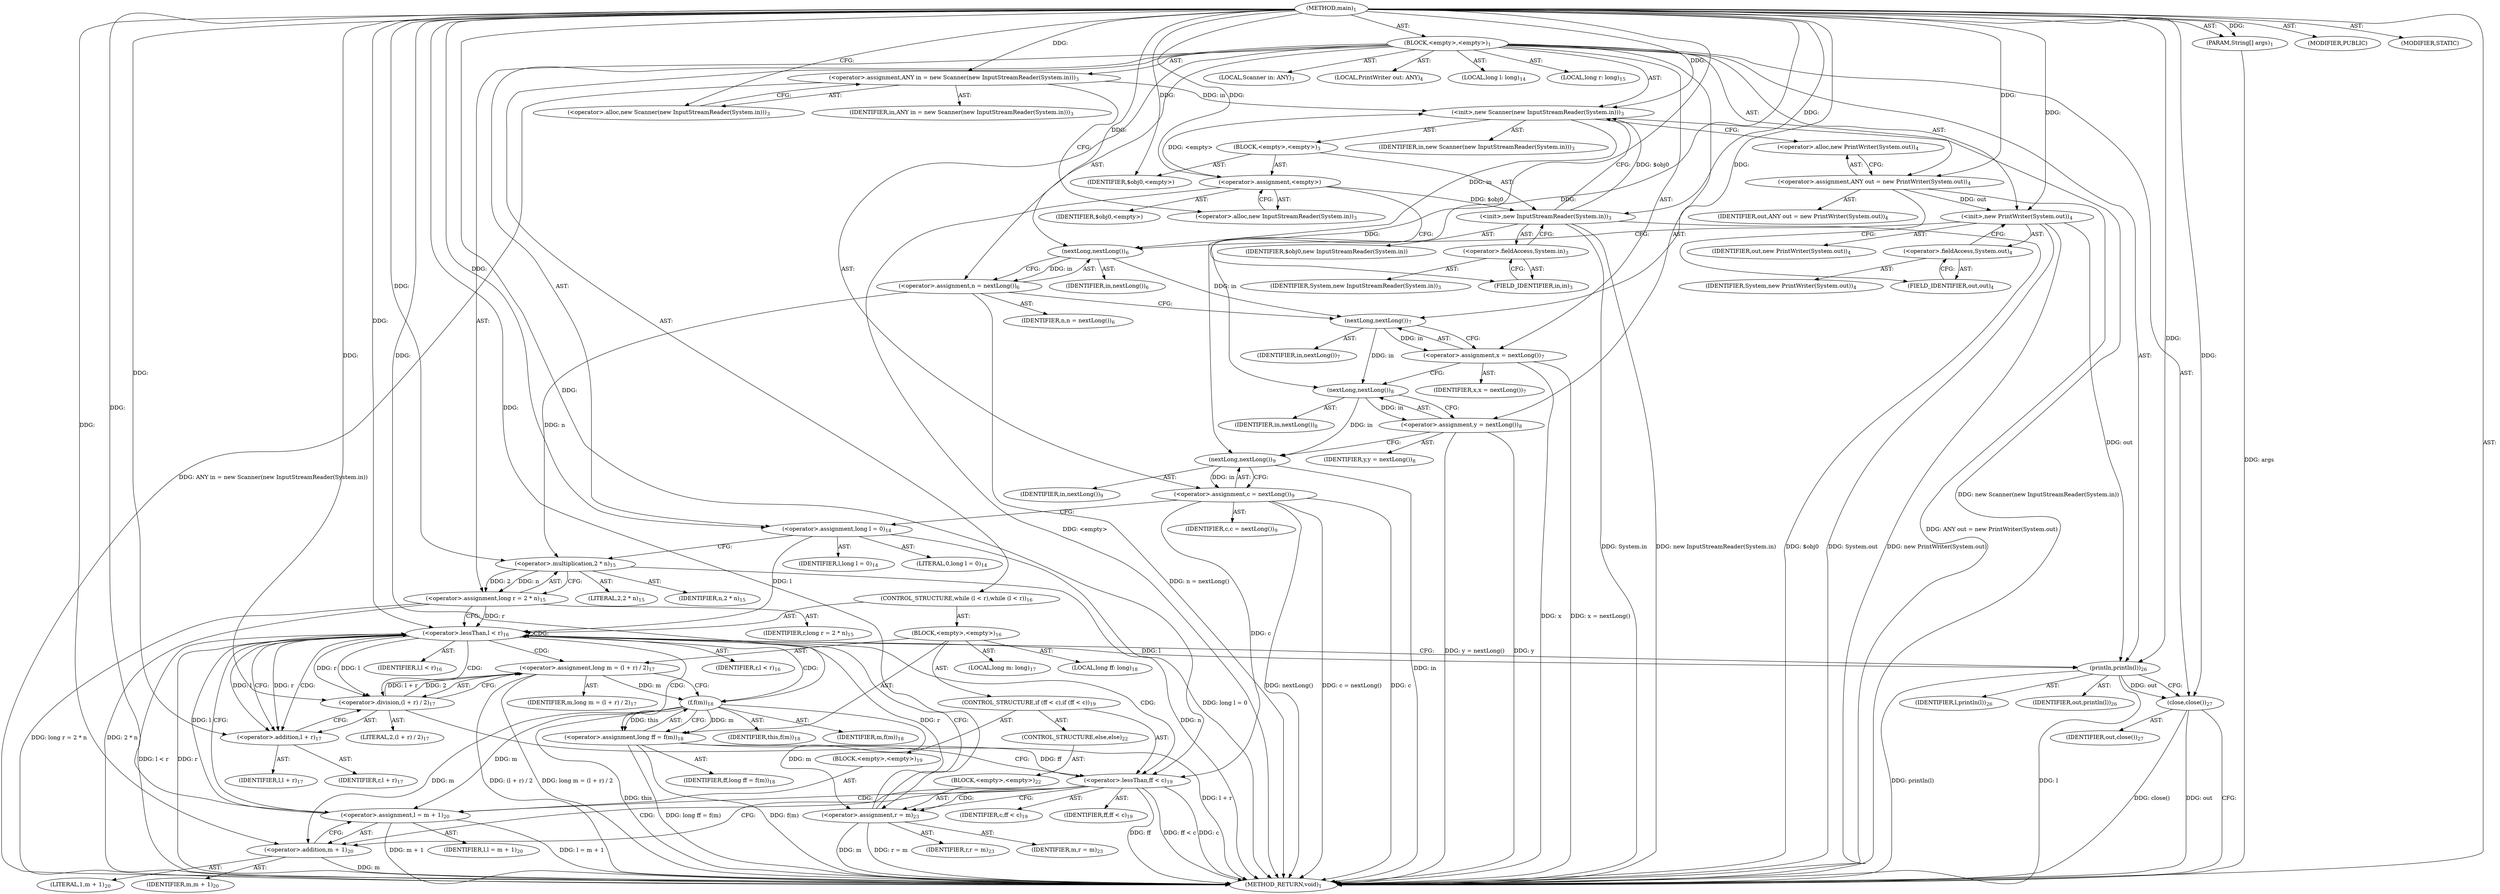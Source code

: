 digraph "main" {  
"21" [label = <(METHOD,main)<SUB>1</SUB>> ]
"22" [label = <(PARAM,String[] args)<SUB>1</SUB>> ]
"23" [label = <(BLOCK,&lt;empty&gt;,&lt;empty&gt;)<SUB>1</SUB>> ]
"4" [label = <(LOCAL,Scanner in: ANY)<SUB>3</SUB>> ]
"24" [label = <(&lt;operator&gt;.assignment,ANY in = new Scanner(new InputStreamReader(System.in)))<SUB>3</SUB>> ]
"25" [label = <(IDENTIFIER,in,ANY in = new Scanner(new InputStreamReader(System.in)))<SUB>3</SUB>> ]
"26" [label = <(&lt;operator&gt;.alloc,new Scanner(new InputStreamReader(System.in)))<SUB>3</SUB>> ]
"27" [label = <(&lt;init&gt;,new Scanner(new InputStreamReader(System.in)))<SUB>3</SUB>> ]
"3" [label = <(IDENTIFIER,in,new Scanner(new InputStreamReader(System.in)))<SUB>3</SUB>> ]
"28" [label = <(BLOCK,&lt;empty&gt;,&lt;empty&gt;)<SUB>3</SUB>> ]
"29" [label = <(&lt;operator&gt;.assignment,&lt;empty&gt;)> ]
"30" [label = <(IDENTIFIER,$obj0,&lt;empty&gt;)> ]
"31" [label = <(&lt;operator&gt;.alloc,new InputStreamReader(System.in))<SUB>3</SUB>> ]
"32" [label = <(&lt;init&gt;,new InputStreamReader(System.in))<SUB>3</SUB>> ]
"33" [label = <(IDENTIFIER,$obj0,new InputStreamReader(System.in))> ]
"34" [label = <(&lt;operator&gt;.fieldAccess,System.in)<SUB>3</SUB>> ]
"35" [label = <(IDENTIFIER,System,new InputStreamReader(System.in))<SUB>3</SUB>> ]
"36" [label = <(FIELD_IDENTIFIER,in,in)<SUB>3</SUB>> ]
"37" [label = <(IDENTIFIER,$obj0,&lt;empty&gt;)> ]
"6" [label = <(LOCAL,PrintWriter out: ANY)<SUB>4</SUB>> ]
"38" [label = <(&lt;operator&gt;.assignment,ANY out = new PrintWriter(System.out))<SUB>4</SUB>> ]
"39" [label = <(IDENTIFIER,out,ANY out = new PrintWriter(System.out))<SUB>4</SUB>> ]
"40" [label = <(&lt;operator&gt;.alloc,new PrintWriter(System.out))<SUB>4</SUB>> ]
"41" [label = <(&lt;init&gt;,new PrintWriter(System.out))<SUB>4</SUB>> ]
"5" [label = <(IDENTIFIER,out,new PrintWriter(System.out))<SUB>4</SUB>> ]
"42" [label = <(&lt;operator&gt;.fieldAccess,System.out)<SUB>4</SUB>> ]
"43" [label = <(IDENTIFIER,System,new PrintWriter(System.out))<SUB>4</SUB>> ]
"44" [label = <(FIELD_IDENTIFIER,out,out)<SUB>4</SUB>> ]
"45" [label = <(&lt;operator&gt;.assignment,n = nextLong())<SUB>6</SUB>> ]
"46" [label = <(IDENTIFIER,n,n = nextLong())<SUB>6</SUB>> ]
"47" [label = <(nextLong,nextLong())<SUB>6</SUB>> ]
"48" [label = <(IDENTIFIER,in,nextLong())<SUB>6</SUB>> ]
"49" [label = <(&lt;operator&gt;.assignment,x = nextLong())<SUB>7</SUB>> ]
"50" [label = <(IDENTIFIER,x,x = nextLong())<SUB>7</SUB>> ]
"51" [label = <(nextLong,nextLong())<SUB>7</SUB>> ]
"52" [label = <(IDENTIFIER,in,nextLong())<SUB>7</SUB>> ]
"53" [label = <(&lt;operator&gt;.assignment,y = nextLong())<SUB>8</SUB>> ]
"54" [label = <(IDENTIFIER,y,y = nextLong())<SUB>8</SUB>> ]
"55" [label = <(nextLong,nextLong())<SUB>8</SUB>> ]
"56" [label = <(IDENTIFIER,in,nextLong())<SUB>8</SUB>> ]
"57" [label = <(&lt;operator&gt;.assignment,c = nextLong())<SUB>9</SUB>> ]
"58" [label = <(IDENTIFIER,c,c = nextLong())<SUB>9</SUB>> ]
"59" [label = <(nextLong,nextLong())<SUB>9</SUB>> ]
"60" [label = <(IDENTIFIER,in,nextLong())<SUB>9</SUB>> ]
"61" [label = <(LOCAL,long l: long)<SUB>14</SUB>> ]
"62" [label = <(&lt;operator&gt;.assignment,long l = 0)<SUB>14</SUB>> ]
"63" [label = <(IDENTIFIER,l,long l = 0)<SUB>14</SUB>> ]
"64" [label = <(LITERAL,0,long l = 0)<SUB>14</SUB>> ]
"65" [label = <(LOCAL,long r: long)<SUB>15</SUB>> ]
"66" [label = <(&lt;operator&gt;.assignment,long r = 2 * n)<SUB>15</SUB>> ]
"67" [label = <(IDENTIFIER,r,long r = 2 * n)<SUB>15</SUB>> ]
"68" [label = <(&lt;operator&gt;.multiplication,2 * n)<SUB>15</SUB>> ]
"69" [label = <(LITERAL,2,2 * n)<SUB>15</SUB>> ]
"70" [label = <(IDENTIFIER,n,2 * n)<SUB>15</SUB>> ]
"71" [label = <(CONTROL_STRUCTURE,while (l &lt; r),while (l &lt; r))<SUB>16</SUB>> ]
"72" [label = <(&lt;operator&gt;.lessThan,l &lt; r)<SUB>16</SUB>> ]
"73" [label = <(IDENTIFIER,l,l &lt; r)<SUB>16</SUB>> ]
"74" [label = <(IDENTIFIER,r,l &lt; r)<SUB>16</SUB>> ]
"75" [label = <(BLOCK,&lt;empty&gt;,&lt;empty&gt;)<SUB>16</SUB>> ]
"76" [label = <(LOCAL,long m: long)<SUB>17</SUB>> ]
"77" [label = <(&lt;operator&gt;.assignment,long m = (l + r) / 2)<SUB>17</SUB>> ]
"78" [label = <(IDENTIFIER,m,long m = (l + r) / 2)<SUB>17</SUB>> ]
"79" [label = <(&lt;operator&gt;.division,(l + r) / 2)<SUB>17</SUB>> ]
"80" [label = <(&lt;operator&gt;.addition,l + r)<SUB>17</SUB>> ]
"81" [label = <(IDENTIFIER,l,l + r)<SUB>17</SUB>> ]
"82" [label = <(IDENTIFIER,r,l + r)<SUB>17</SUB>> ]
"83" [label = <(LITERAL,2,(l + r) / 2)<SUB>17</SUB>> ]
"84" [label = <(LOCAL,long ff: long)<SUB>18</SUB>> ]
"85" [label = <(&lt;operator&gt;.assignment,long ff = f(m))<SUB>18</SUB>> ]
"86" [label = <(IDENTIFIER,ff,long ff = f(m))<SUB>18</SUB>> ]
"87" [label = <(f,f(m))<SUB>18</SUB>> ]
"88" [label = <(IDENTIFIER,this,f(m))<SUB>18</SUB>> ]
"89" [label = <(IDENTIFIER,m,f(m))<SUB>18</SUB>> ]
"90" [label = <(CONTROL_STRUCTURE,if (ff &lt; c),if (ff &lt; c))<SUB>19</SUB>> ]
"91" [label = <(&lt;operator&gt;.lessThan,ff &lt; c)<SUB>19</SUB>> ]
"92" [label = <(IDENTIFIER,ff,ff &lt; c)<SUB>19</SUB>> ]
"93" [label = <(IDENTIFIER,c,ff &lt; c)<SUB>19</SUB>> ]
"94" [label = <(BLOCK,&lt;empty&gt;,&lt;empty&gt;)<SUB>19</SUB>> ]
"95" [label = <(&lt;operator&gt;.assignment,l = m + 1)<SUB>20</SUB>> ]
"96" [label = <(IDENTIFIER,l,l = m + 1)<SUB>20</SUB>> ]
"97" [label = <(&lt;operator&gt;.addition,m + 1)<SUB>20</SUB>> ]
"98" [label = <(IDENTIFIER,m,m + 1)<SUB>20</SUB>> ]
"99" [label = <(LITERAL,1,m + 1)<SUB>20</SUB>> ]
"100" [label = <(CONTROL_STRUCTURE,else,else)<SUB>22</SUB>> ]
"101" [label = <(BLOCK,&lt;empty&gt;,&lt;empty&gt;)<SUB>22</SUB>> ]
"102" [label = <(&lt;operator&gt;.assignment,r = m)<SUB>23</SUB>> ]
"103" [label = <(IDENTIFIER,r,r = m)<SUB>23</SUB>> ]
"104" [label = <(IDENTIFIER,m,r = m)<SUB>23</SUB>> ]
"105" [label = <(println,println(l))<SUB>26</SUB>> ]
"106" [label = <(IDENTIFIER,out,println(l))<SUB>26</SUB>> ]
"107" [label = <(IDENTIFIER,l,println(l))<SUB>26</SUB>> ]
"108" [label = <(close,close())<SUB>27</SUB>> ]
"109" [label = <(IDENTIFIER,out,close())<SUB>27</SUB>> ]
"110" [label = <(MODIFIER,PUBLIC)> ]
"111" [label = <(MODIFIER,STATIC)> ]
"112" [label = <(METHOD_RETURN,void)<SUB>1</SUB>> ]
  "21" -> "22"  [ label = "AST: "] 
  "21" -> "23"  [ label = "AST: "] 
  "21" -> "110"  [ label = "AST: "] 
  "21" -> "111"  [ label = "AST: "] 
  "21" -> "112"  [ label = "AST: "] 
  "23" -> "4"  [ label = "AST: "] 
  "23" -> "24"  [ label = "AST: "] 
  "23" -> "27"  [ label = "AST: "] 
  "23" -> "6"  [ label = "AST: "] 
  "23" -> "38"  [ label = "AST: "] 
  "23" -> "41"  [ label = "AST: "] 
  "23" -> "45"  [ label = "AST: "] 
  "23" -> "49"  [ label = "AST: "] 
  "23" -> "53"  [ label = "AST: "] 
  "23" -> "57"  [ label = "AST: "] 
  "23" -> "61"  [ label = "AST: "] 
  "23" -> "62"  [ label = "AST: "] 
  "23" -> "65"  [ label = "AST: "] 
  "23" -> "66"  [ label = "AST: "] 
  "23" -> "71"  [ label = "AST: "] 
  "23" -> "105"  [ label = "AST: "] 
  "23" -> "108"  [ label = "AST: "] 
  "24" -> "25"  [ label = "AST: "] 
  "24" -> "26"  [ label = "AST: "] 
  "27" -> "3"  [ label = "AST: "] 
  "27" -> "28"  [ label = "AST: "] 
  "28" -> "29"  [ label = "AST: "] 
  "28" -> "32"  [ label = "AST: "] 
  "28" -> "37"  [ label = "AST: "] 
  "29" -> "30"  [ label = "AST: "] 
  "29" -> "31"  [ label = "AST: "] 
  "32" -> "33"  [ label = "AST: "] 
  "32" -> "34"  [ label = "AST: "] 
  "34" -> "35"  [ label = "AST: "] 
  "34" -> "36"  [ label = "AST: "] 
  "38" -> "39"  [ label = "AST: "] 
  "38" -> "40"  [ label = "AST: "] 
  "41" -> "5"  [ label = "AST: "] 
  "41" -> "42"  [ label = "AST: "] 
  "42" -> "43"  [ label = "AST: "] 
  "42" -> "44"  [ label = "AST: "] 
  "45" -> "46"  [ label = "AST: "] 
  "45" -> "47"  [ label = "AST: "] 
  "47" -> "48"  [ label = "AST: "] 
  "49" -> "50"  [ label = "AST: "] 
  "49" -> "51"  [ label = "AST: "] 
  "51" -> "52"  [ label = "AST: "] 
  "53" -> "54"  [ label = "AST: "] 
  "53" -> "55"  [ label = "AST: "] 
  "55" -> "56"  [ label = "AST: "] 
  "57" -> "58"  [ label = "AST: "] 
  "57" -> "59"  [ label = "AST: "] 
  "59" -> "60"  [ label = "AST: "] 
  "62" -> "63"  [ label = "AST: "] 
  "62" -> "64"  [ label = "AST: "] 
  "66" -> "67"  [ label = "AST: "] 
  "66" -> "68"  [ label = "AST: "] 
  "68" -> "69"  [ label = "AST: "] 
  "68" -> "70"  [ label = "AST: "] 
  "71" -> "72"  [ label = "AST: "] 
  "71" -> "75"  [ label = "AST: "] 
  "72" -> "73"  [ label = "AST: "] 
  "72" -> "74"  [ label = "AST: "] 
  "75" -> "76"  [ label = "AST: "] 
  "75" -> "77"  [ label = "AST: "] 
  "75" -> "84"  [ label = "AST: "] 
  "75" -> "85"  [ label = "AST: "] 
  "75" -> "90"  [ label = "AST: "] 
  "77" -> "78"  [ label = "AST: "] 
  "77" -> "79"  [ label = "AST: "] 
  "79" -> "80"  [ label = "AST: "] 
  "79" -> "83"  [ label = "AST: "] 
  "80" -> "81"  [ label = "AST: "] 
  "80" -> "82"  [ label = "AST: "] 
  "85" -> "86"  [ label = "AST: "] 
  "85" -> "87"  [ label = "AST: "] 
  "87" -> "88"  [ label = "AST: "] 
  "87" -> "89"  [ label = "AST: "] 
  "90" -> "91"  [ label = "AST: "] 
  "90" -> "94"  [ label = "AST: "] 
  "90" -> "100"  [ label = "AST: "] 
  "91" -> "92"  [ label = "AST: "] 
  "91" -> "93"  [ label = "AST: "] 
  "94" -> "95"  [ label = "AST: "] 
  "95" -> "96"  [ label = "AST: "] 
  "95" -> "97"  [ label = "AST: "] 
  "97" -> "98"  [ label = "AST: "] 
  "97" -> "99"  [ label = "AST: "] 
  "100" -> "101"  [ label = "AST: "] 
  "101" -> "102"  [ label = "AST: "] 
  "102" -> "103"  [ label = "AST: "] 
  "102" -> "104"  [ label = "AST: "] 
  "105" -> "106"  [ label = "AST: "] 
  "105" -> "107"  [ label = "AST: "] 
  "108" -> "109"  [ label = "AST: "] 
  "24" -> "31"  [ label = "CFG: "] 
  "27" -> "40"  [ label = "CFG: "] 
  "38" -> "44"  [ label = "CFG: "] 
  "41" -> "47"  [ label = "CFG: "] 
  "45" -> "51"  [ label = "CFG: "] 
  "49" -> "55"  [ label = "CFG: "] 
  "53" -> "59"  [ label = "CFG: "] 
  "57" -> "62"  [ label = "CFG: "] 
  "62" -> "68"  [ label = "CFG: "] 
  "66" -> "72"  [ label = "CFG: "] 
  "105" -> "108"  [ label = "CFG: "] 
  "108" -> "112"  [ label = "CFG: "] 
  "26" -> "24"  [ label = "CFG: "] 
  "40" -> "38"  [ label = "CFG: "] 
  "42" -> "41"  [ label = "CFG: "] 
  "47" -> "45"  [ label = "CFG: "] 
  "51" -> "49"  [ label = "CFG: "] 
  "55" -> "53"  [ label = "CFG: "] 
  "59" -> "57"  [ label = "CFG: "] 
  "68" -> "66"  [ label = "CFG: "] 
  "72" -> "80"  [ label = "CFG: "] 
  "72" -> "105"  [ label = "CFG: "] 
  "29" -> "36"  [ label = "CFG: "] 
  "32" -> "27"  [ label = "CFG: "] 
  "44" -> "42"  [ label = "CFG: "] 
  "77" -> "87"  [ label = "CFG: "] 
  "85" -> "91"  [ label = "CFG: "] 
  "31" -> "29"  [ label = "CFG: "] 
  "34" -> "32"  [ label = "CFG: "] 
  "79" -> "77"  [ label = "CFG: "] 
  "87" -> "85"  [ label = "CFG: "] 
  "91" -> "97"  [ label = "CFG: "] 
  "91" -> "102"  [ label = "CFG: "] 
  "36" -> "34"  [ label = "CFG: "] 
  "80" -> "79"  [ label = "CFG: "] 
  "95" -> "72"  [ label = "CFG: "] 
  "97" -> "95"  [ label = "CFG: "] 
  "102" -> "72"  [ label = "CFG: "] 
  "21" -> "26"  [ label = "CFG: "] 
  "22" -> "112"  [ label = "DDG: args"] 
  "24" -> "112"  [ label = "DDG: ANY in = new Scanner(new InputStreamReader(System.in))"] 
  "29" -> "112"  [ label = "DDG: &lt;empty&gt;"] 
  "32" -> "112"  [ label = "DDG: $obj0"] 
  "32" -> "112"  [ label = "DDG: System.in"] 
  "32" -> "112"  [ label = "DDG: new InputStreamReader(System.in)"] 
  "27" -> "112"  [ label = "DDG: new Scanner(new InputStreamReader(System.in))"] 
  "38" -> "112"  [ label = "DDG: ANY out = new PrintWriter(System.out)"] 
  "41" -> "112"  [ label = "DDG: System.out"] 
  "41" -> "112"  [ label = "DDG: new PrintWriter(System.out)"] 
  "45" -> "112"  [ label = "DDG: n = nextLong()"] 
  "49" -> "112"  [ label = "DDG: x = nextLong()"] 
  "53" -> "112"  [ label = "DDG: y = nextLong()"] 
  "57" -> "112"  [ label = "DDG: c"] 
  "59" -> "112"  [ label = "DDG: in"] 
  "57" -> "112"  [ label = "DDG: nextLong()"] 
  "57" -> "112"  [ label = "DDG: c = nextLong()"] 
  "62" -> "112"  [ label = "DDG: long l = 0"] 
  "68" -> "112"  [ label = "DDG: n"] 
  "66" -> "112"  [ label = "DDG: 2 * n"] 
  "66" -> "112"  [ label = "DDG: long r = 2 * n"] 
  "72" -> "112"  [ label = "DDG: r"] 
  "72" -> "112"  [ label = "DDG: l &lt; r"] 
  "105" -> "112"  [ label = "DDG: l"] 
  "105" -> "112"  [ label = "DDG: println(l)"] 
  "108" -> "112"  [ label = "DDG: out"] 
  "108" -> "112"  [ label = "DDG: close()"] 
  "79" -> "112"  [ label = "DDG: l + r"] 
  "77" -> "112"  [ label = "DDG: (l + r) / 2"] 
  "77" -> "112"  [ label = "DDG: long m = (l + r) / 2"] 
  "85" -> "112"  [ label = "DDG: f(m)"] 
  "85" -> "112"  [ label = "DDG: long ff = f(m)"] 
  "91" -> "112"  [ label = "DDG: ff"] 
  "91" -> "112"  [ label = "DDG: c"] 
  "91" -> "112"  [ label = "DDG: ff &lt; c"] 
  "102" -> "112"  [ label = "DDG: m"] 
  "102" -> "112"  [ label = "DDG: r = m"] 
  "97" -> "112"  [ label = "DDG: m"] 
  "95" -> "112"  [ label = "DDG: m + 1"] 
  "95" -> "112"  [ label = "DDG: l = m + 1"] 
  "49" -> "112"  [ label = "DDG: x"] 
  "87" -> "112"  [ label = "DDG: this"] 
  "53" -> "112"  [ label = "DDG: y"] 
  "21" -> "22"  [ label = "DDG: "] 
  "21" -> "24"  [ label = "DDG: "] 
  "21" -> "38"  [ label = "DDG: "] 
  "47" -> "45"  [ label = "DDG: in"] 
  "51" -> "49"  [ label = "DDG: in"] 
  "55" -> "53"  [ label = "DDG: in"] 
  "59" -> "57"  [ label = "DDG: in"] 
  "21" -> "62"  [ label = "DDG: "] 
  "68" -> "66"  [ label = "DDG: 2"] 
  "68" -> "66"  [ label = "DDG: n"] 
  "24" -> "27"  [ label = "DDG: in"] 
  "21" -> "27"  [ label = "DDG: "] 
  "29" -> "27"  [ label = "DDG: &lt;empty&gt;"] 
  "32" -> "27"  [ label = "DDG: $obj0"] 
  "38" -> "41"  [ label = "DDG: out"] 
  "21" -> "41"  [ label = "DDG: "] 
  "41" -> "105"  [ label = "DDG: out"] 
  "21" -> "105"  [ label = "DDG: "] 
  "72" -> "105"  [ label = "DDG: l"] 
  "105" -> "108"  [ label = "DDG: out"] 
  "21" -> "108"  [ label = "DDG: "] 
  "21" -> "29"  [ label = "DDG: "] 
  "21" -> "37"  [ label = "DDG: "] 
  "27" -> "47"  [ label = "DDG: in"] 
  "21" -> "47"  [ label = "DDG: "] 
  "47" -> "51"  [ label = "DDG: in"] 
  "21" -> "51"  [ label = "DDG: "] 
  "51" -> "55"  [ label = "DDG: in"] 
  "21" -> "55"  [ label = "DDG: "] 
  "55" -> "59"  [ label = "DDG: in"] 
  "21" -> "59"  [ label = "DDG: "] 
  "21" -> "68"  [ label = "DDG: "] 
  "45" -> "68"  [ label = "DDG: n"] 
  "62" -> "72"  [ label = "DDG: l"] 
  "95" -> "72"  [ label = "DDG: l"] 
  "21" -> "72"  [ label = "DDG: "] 
  "66" -> "72"  [ label = "DDG: r"] 
  "102" -> "72"  [ label = "DDG: r"] 
  "79" -> "77"  [ label = "DDG: l + r"] 
  "79" -> "77"  [ label = "DDG: 2"] 
  "87" -> "85"  [ label = "DDG: this"] 
  "87" -> "85"  [ label = "DDG: m"] 
  "29" -> "32"  [ label = "DDG: $obj0"] 
  "21" -> "32"  [ label = "DDG: "] 
  "72" -> "79"  [ label = "DDG: l"] 
  "21" -> "79"  [ label = "DDG: "] 
  "72" -> "79"  [ label = "DDG: r"] 
  "21" -> "87"  [ label = "DDG: "] 
  "77" -> "87"  [ label = "DDG: m"] 
  "85" -> "91"  [ label = "DDG: ff"] 
  "21" -> "91"  [ label = "DDG: "] 
  "57" -> "91"  [ label = "DDG: c"] 
  "87" -> "95"  [ label = "DDG: m"] 
  "21" -> "95"  [ label = "DDG: "] 
  "72" -> "80"  [ label = "DDG: l"] 
  "21" -> "80"  [ label = "DDG: "] 
  "72" -> "80"  [ label = "DDG: r"] 
  "87" -> "102"  [ label = "DDG: m"] 
  "21" -> "102"  [ label = "DDG: "] 
  "87" -> "97"  [ label = "DDG: m"] 
  "21" -> "97"  [ label = "DDG: "] 
  "72" -> "80"  [ label = "CDG: "] 
  "72" -> "77"  [ label = "CDG: "] 
  "72" -> "85"  [ label = "CDG: "] 
  "72" -> "72"  [ label = "CDG: "] 
  "72" -> "87"  [ label = "CDG: "] 
  "72" -> "91"  [ label = "CDG: "] 
  "72" -> "79"  [ label = "CDG: "] 
  "91" -> "102"  [ label = "CDG: "] 
  "91" -> "95"  [ label = "CDG: "] 
  "91" -> "97"  [ label = "CDG: "] 
}
